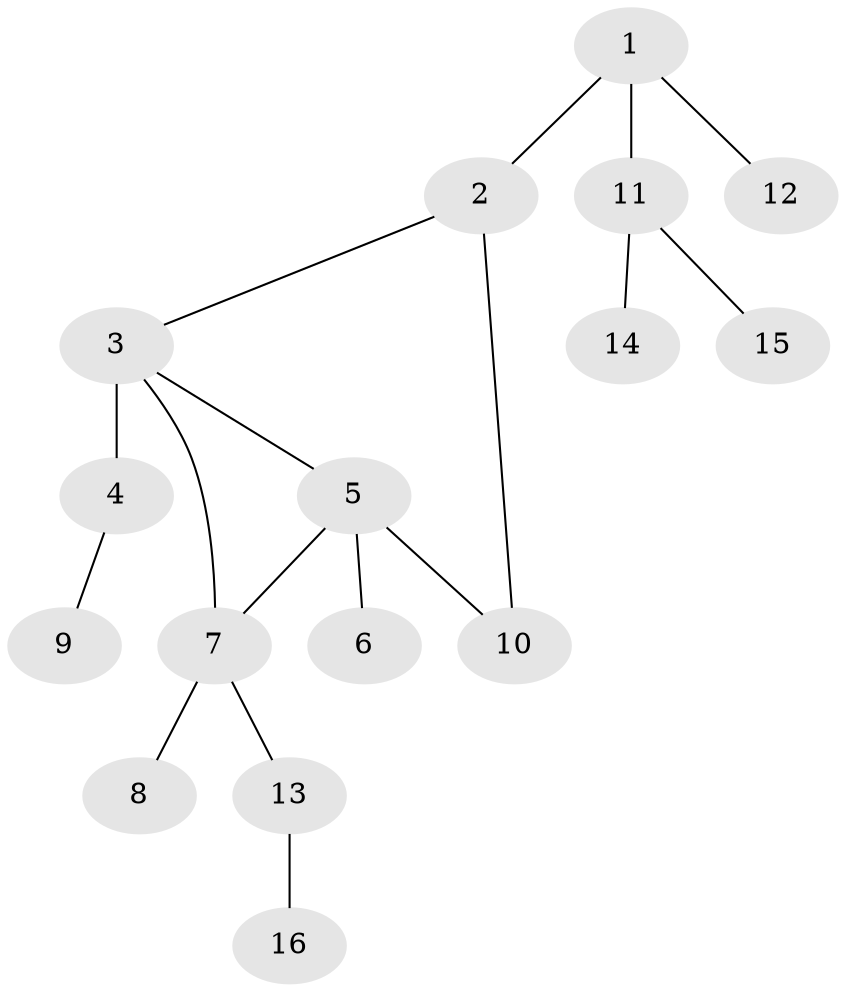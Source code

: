 // original degree distribution, {4: 0.04, 6: 0.02, 1: 0.46, 7: 0.02, 3: 0.18, 5: 0.02, 2: 0.26}
// Generated by graph-tools (version 1.1) at 2025/49/03/04/25 22:49:00]
// undirected, 16 vertices, 17 edges
graph export_dot {
  node [color=gray90,style=filled];
  1;
  2;
  3;
  4;
  5;
  6;
  7;
  8;
  9;
  10;
  11;
  12;
  13;
  14;
  15;
  16;
  1 -- 2 [weight=1.0];
  1 -- 11 [weight=1.0];
  1 -- 12 [weight=1.0];
  2 -- 3 [weight=1.0];
  2 -- 10 [weight=1.0];
  3 -- 4 [weight=4.0];
  3 -- 5 [weight=1.0];
  3 -- 7 [weight=1.0];
  4 -- 9 [weight=1.0];
  5 -- 6 [weight=1.0];
  5 -- 7 [weight=1.0];
  5 -- 10 [weight=1.0];
  7 -- 8 [weight=1.0];
  7 -- 13 [weight=1.0];
  11 -- 14 [weight=1.0];
  11 -- 15 [weight=1.0];
  13 -- 16 [weight=1.0];
}
